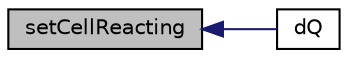 digraph "setCellReacting"
{
  bgcolor="transparent";
  edge [fontname="Helvetica",fontsize="10",labelfontname="Helvetica",labelfontsize="10"];
  node [fontname="Helvetica",fontsize="10",shape=record];
  rankdir="LR";
  Node1 [label="setCellReacting",height=0.2,width=0.4,color="black", fillcolor="grey75", style="filled", fontcolor="black"];
  Node1 -> Node2 [dir="back",color="midnightblue",fontsize="10",style="solid",fontname="Helvetica"];
  Node2 [label="dQ",height=0.2,width=0.4,color="black",URL="$a02448.html#a5007b91923f971921d09fe1f159462d7",tooltip="Return the heat release, i.e. enthalpy/sec [m2/s3]. "];
}
